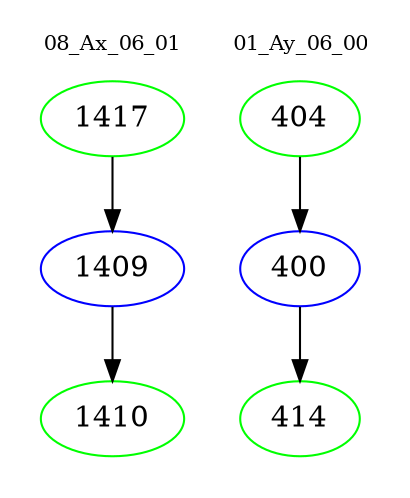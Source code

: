 digraph{
subgraph cluster_0 {
color = white
label = "08_Ax_06_01";
fontsize=10;
T0_1417 [label="1417", color="green"]
T0_1417 -> T0_1409 [color="black"]
T0_1409 [label="1409", color="blue"]
T0_1409 -> T0_1410 [color="black"]
T0_1410 [label="1410", color="green"]
}
subgraph cluster_1 {
color = white
label = "01_Ay_06_00";
fontsize=10;
T1_404 [label="404", color="green"]
T1_404 -> T1_400 [color="black"]
T1_400 [label="400", color="blue"]
T1_400 -> T1_414 [color="black"]
T1_414 [label="414", color="green"]
}
}
